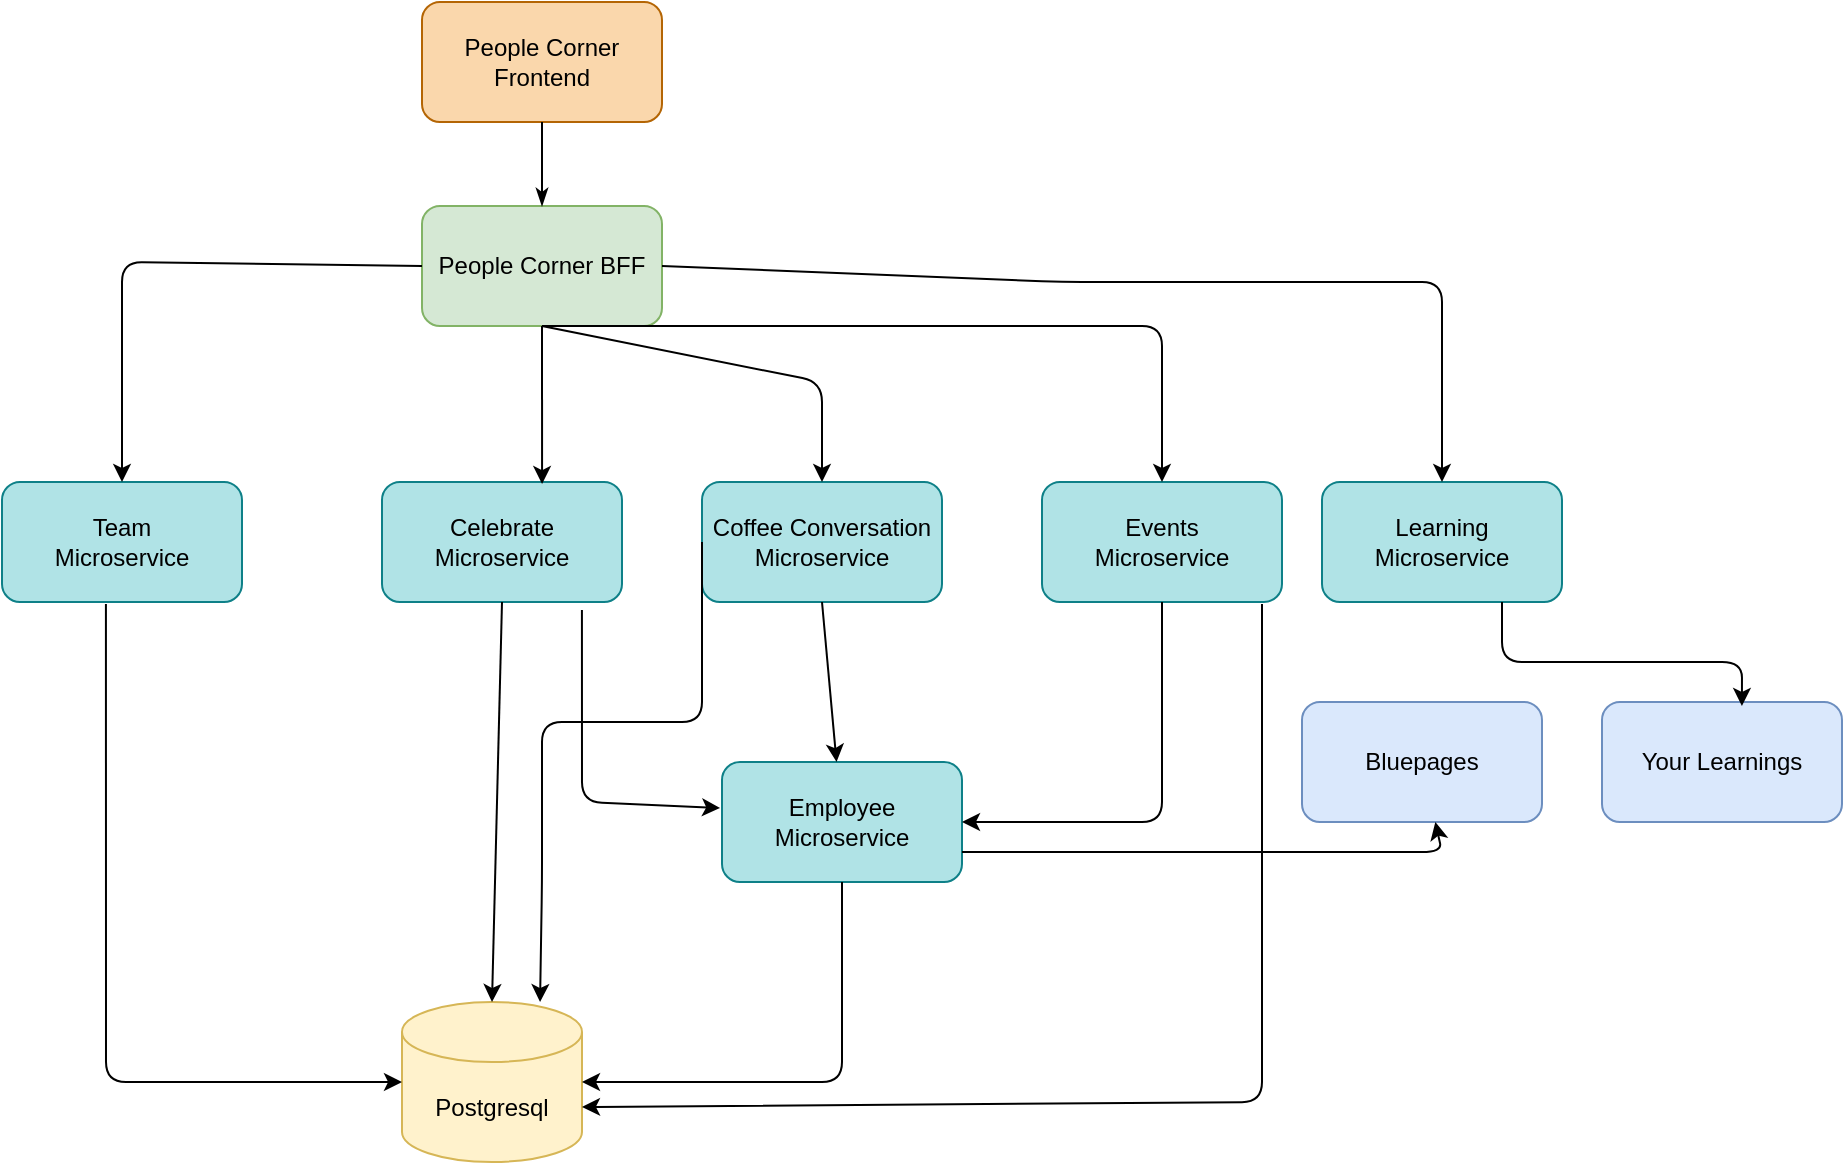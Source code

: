 <mxfile version="13.10.8" type="github">
  <diagram id="JcdzL6HRB9JIexcx_47-" name="Page-1">
    <mxGraphModel dx="946" dy="623" grid="1" gridSize="10" guides="1" tooltips="1" connect="1" arrows="1" fold="1" page="1" pageScale="1" pageWidth="850" pageHeight="1100" math="0" shadow="0">
      <root>
        <mxCell id="0" />
        <mxCell id="1" parent="0" />
        <mxCell id="jyvZzx-nxZELp0weIz12-1" value="People Corner Frontend" style="rounded=1;whiteSpace=wrap;html=1;fillColor=#fad7ac;strokeColor=#b46504;" vertex="1" parent="1">
          <mxGeometry x="340" y="40" width="120" height="60" as="geometry" />
        </mxCell>
        <mxCell id="jyvZzx-nxZELp0weIz12-2" value="People Corner BFF" style="rounded=1;whiteSpace=wrap;html=1;fillColor=#d5e8d4;strokeColor=#82b366;" vertex="1" parent="1">
          <mxGeometry x="340" y="142" width="120" height="60" as="geometry" />
        </mxCell>
        <mxCell id="jyvZzx-nxZELp0weIz12-3" value="Employee Microservice" style="rounded=1;whiteSpace=wrap;html=1;fillColor=#b0e3e6;strokeColor=#0e8088;" vertex="1" parent="1">
          <mxGeometry x="490" y="420" width="120" height="60" as="geometry" />
        </mxCell>
        <mxCell id="jyvZzx-nxZELp0weIz12-4" value="&lt;div&gt;Team&lt;/div&gt;&lt;div&gt; Microservice&lt;/div&gt;" style="rounded=1;whiteSpace=wrap;html=1;fillColor=#b0e3e6;strokeColor=#0e8088;" vertex="1" parent="1">
          <mxGeometry x="130" y="280" width="120" height="60" as="geometry" />
        </mxCell>
        <mxCell id="jyvZzx-nxZELp0weIz12-5" value="&lt;div&gt;Celebrate &lt;br&gt;&lt;/div&gt;&lt;div&gt; Microservice&lt;/div&gt;" style="rounded=1;whiteSpace=wrap;html=1;fillColor=#b0e3e6;strokeColor=#0e8088;" vertex="1" parent="1">
          <mxGeometry x="320" y="280" width="120" height="60" as="geometry" />
        </mxCell>
        <mxCell id="jyvZzx-nxZELp0weIz12-6" value="&lt;div&gt;Coffee Conversation&lt;br&gt;&lt;/div&gt;&lt;div&gt; Microservice&lt;/div&gt;" style="rounded=1;whiteSpace=wrap;html=1;fillColor=#b0e3e6;strokeColor=#0e8088;" vertex="1" parent="1">
          <mxGeometry x="480" y="280" width="120" height="60" as="geometry" />
        </mxCell>
        <mxCell id="jyvZzx-nxZELp0weIz12-7" value="&lt;div&gt;Events&lt;br&gt;&lt;/div&gt;&lt;div&gt; Microservice&lt;/div&gt;" style="rounded=1;whiteSpace=wrap;html=1;fillColor=#b0e3e6;strokeColor=#0e8088;" vertex="1" parent="1">
          <mxGeometry x="650" y="280" width="120" height="60" as="geometry" />
        </mxCell>
        <mxCell id="jyvZzx-nxZELp0weIz12-8" value="Postgresql " style="shape=cylinder3;whiteSpace=wrap;html=1;boundedLbl=1;backgroundOutline=1;size=15;fillColor=#fff2cc;strokeColor=#d6b656;" vertex="1" parent="1">
          <mxGeometry x="330" y="540" width="90" height="80" as="geometry" />
        </mxCell>
        <mxCell id="jyvZzx-nxZELp0weIz12-9" value="" style="endArrow=none;html=1;entryX=0.5;entryY=1;entryDx=0;entryDy=0;exitX=0.5;exitY=0;exitDx=0;exitDy=0;startArrow=classicThin;startFill=1;endFill=0;" edge="1" parent="1" source="jyvZzx-nxZELp0weIz12-2" target="jyvZzx-nxZELp0weIz12-1">
          <mxGeometry width="50" height="50" relative="1" as="geometry">
            <mxPoint x="400" y="350" as="sourcePoint" />
            <mxPoint x="450" y="300" as="targetPoint" />
          </mxGeometry>
        </mxCell>
        <mxCell id="jyvZzx-nxZELp0weIz12-10" value="" style="endArrow=classic;html=1;entryX=0.667;entryY=0.017;entryDx=0;entryDy=0;exitX=0.5;exitY=1;exitDx=0;exitDy=0;entryPerimeter=0;" edge="1" parent="1" source="jyvZzx-nxZELp0weIz12-2" target="jyvZzx-nxZELp0weIz12-5">
          <mxGeometry width="50" height="50" relative="1" as="geometry">
            <mxPoint x="400" y="280" as="sourcePoint" />
            <mxPoint x="450" y="230" as="targetPoint" />
          </mxGeometry>
        </mxCell>
        <mxCell id="jyvZzx-nxZELp0weIz12-11" value="" style="endArrow=classic;html=1;entryX=0.5;entryY=0;entryDx=0;entryDy=0;exitX=0;exitY=0.5;exitDx=0;exitDy=0;" edge="1" parent="1" source="jyvZzx-nxZELp0weIz12-2" target="jyvZzx-nxZELp0weIz12-4">
          <mxGeometry width="50" height="50" relative="1" as="geometry">
            <mxPoint x="410" y="230" as="sourcePoint" />
            <mxPoint x="410.04" y="291.02" as="targetPoint" />
            <Array as="points">
              <mxPoint x="190" y="170" />
              <mxPoint x="190" y="210" />
            </Array>
          </mxGeometry>
        </mxCell>
        <mxCell id="jyvZzx-nxZELp0weIz12-12" value="" style="endArrow=classic;html=1;exitX=0.5;exitY=1;exitDx=0;exitDy=0;entryX=0.5;entryY=0;entryDx=0;entryDy=0;" edge="1" parent="1" source="jyvZzx-nxZELp0weIz12-2" target="jyvZzx-nxZELp0weIz12-6">
          <mxGeometry width="50" height="50" relative="1" as="geometry">
            <mxPoint x="410" y="230" as="sourcePoint" />
            <mxPoint x="200" y="290" as="targetPoint" />
            <Array as="points">
              <mxPoint x="540" y="230" />
            </Array>
          </mxGeometry>
        </mxCell>
        <mxCell id="jyvZzx-nxZELp0weIz12-13" value="" style="endArrow=classic;html=1;entryX=0.5;entryY=0;entryDx=0;entryDy=0;exitX=0.5;exitY=1;exitDx=0;exitDy=0;" edge="1" parent="1" source="jyvZzx-nxZELp0weIz12-2" target="jyvZzx-nxZELp0weIz12-7">
          <mxGeometry width="50" height="50" relative="1" as="geometry">
            <mxPoint x="410" y="230" as="sourcePoint" />
            <mxPoint x="550" y="290" as="targetPoint" />
            <Array as="points">
              <mxPoint x="580" y="202" />
              <mxPoint x="710" y="202" />
            </Array>
          </mxGeometry>
        </mxCell>
        <mxCell id="jyvZzx-nxZELp0weIz12-14" value="" style="endArrow=classic;html=1;entryX=-0.008;entryY=0.383;entryDx=0;entryDy=0;exitX=0.833;exitY=1.067;exitDx=0;exitDy=0;entryPerimeter=0;exitPerimeter=0;" edge="1" parent="1" source="jyvZzx-nxZELp0weIz12-5" target="jyvZzx-nxZELp0weIz12-3">
          <mxGeometry width="50" height="50" relative="1" as="geometry">
            <mxPoint x="400" y="280" as="sourcePoint" />
            <mxPoint x="450" y="230" as="targetPoint" />
            <Array as="points">
              <mxPoint x="420" y="440" />
            </Array>
          </mxGeometry>
        </mxCell>
        <mxCell id="jyvZzx-nxZELp0weIz12-15" value="" style="endArrow=classic;html=1;exitX=0.5;exitY=1;exitDx=0;exitDy=0;" edge="1" parent="1" source="jyvZzx-nxZELp0weIz12-6" target="jyvZzx-nxZELp0weIz12-3">
          <mxGeometry width="50" height="50" relative="1" as="geometry">
            <mxPoint x="550" y="420" as="sourcePoint" />
            <mxPoint x="450" y="230" as="targetPoint" />
          </mxGeometry>
        </mxCell>
        <mxCell id="jyvZzx-nxZELp0weIz12-16" value="" style="endArrow=classic;html=1;exitX=0.5;exitY=1;exitDx=0;exitDy=0;entryX=1;entryY=0.5;entryDx=0;entryDy=0;" edge="1" parent="1" source="jyvZzx-nxZELp0weIz12-7" target="jyvZzx-nxZELp0weIz12-3">
          <mxGeometry width="50" height="50" relative="1" as="geometry">
            <mxPoint x="400" y="280" as="sourcePoint" />
            <mxPoint x="550" y="420" as="targetPoint" />
            <Array as="points">
              <mxPoint x="710" y="400" />
              <mxPoint x="710" y="450" />
            </Array>
          </mxGeometry>
        </mxCell>
        <mxCell id="jyvZzx-nxZELp0weIz12-17" value="" style="endArrow=classic;html=1;exitX=0.433;exitY=1.017;exitDx=0;exitDy=0;exitPerimeter=0;" edge="1" parent="1" source="jyvZzx-nxZELp0weIz12-4" target="jyvZzx-nxZELp0weIz12-8">
          <mxGeometry width="50" height="50" relative="1" as="geometry">
            <mxPoint x="400" y="480" as="sourcePoint" />
            <mxPoint x="450" y="430" as="targetPoint" />
            <Array as="points">
              <mxPoint x="182" y="580" />
            </Array>
          </mxGeometry>
        </mxCell>
        <mxCell id="jyvZzx-nxZELp0weIz12-18" value="" style="endArrow=classic;html=1;exitX=0.5;exitY=1;exitDx=0;exitDy=0;entryX=0.5;entryY=0;entryDx=0;entryDy=0;entryPerimeter=0;" edge="1" parent="1" source="jyvZzx-nxZELp0weIz12-5" target="jyvZzx-nxZELp0weIz12-8">
          <mxGeometry width="50" height="50" relative="1" as="geometry">
            <mxPoint x="400" y="480" as="sourcePoint" />
            <mxPoint x="450" y="430" as="targetPoint" />
          </mxGeometry>
        </mxCell>
        <mxCell id="jyvZzx-nxZELp0weIz12-19" value="" style="endArrow=classic;html=1;entryX=0.767;entryY=0;entryDx=0;entryDy=0;entryPerimeter=0;exitX=0;exitY=0.5;exitDx=0;exitDy=0;" edge="1" parent="1" source="jyvZzx-nxZELp0weIz12-6" target="jyvZzx-nxZELp0weIz12-8">
          <mxGeometry width="50" height="50" relative="1" as="geometry">
            <mxPoint x="400" y="480" as="sourcePoint" />
            <mxPoint x="450" y="430" as="targetPoint" />
            <Array as="points">
              <mxPoint x="480" y="400" />
              <mxPoint x="400" y="400" />
              <mxPoint x="400" y="480" />
            </Array>
          </mxGeometry>
        </mxCell>
        <mxCell id="jyvZzx-nxZELp0weIz12-20" value="" style="endArrow=classic;html=1;entryX=1;entryY=0;entryDx=0;entryDy=52.5;entryPerimeter=0;" edge="1" parent="1" target="jyvZzx-nxZELp0weIz12-8">
          <mxGeometry width="50" height="50" relative="1" as="geometry">
            <mxPoint x="760" y="341" as="sourcePoint" />
            <mxPoint x="370" y="540" as="targetPoint" />
            <Array as="points">
              <mxPoint x="760" y="590" />
            </Array>
          </mxGeometry>
        </mxCell>
        <mxCell id="jyvZzx-nxZELp0weIz12-21" value="" style="endArrow=classic;html=1;entryX=1;entryY=0.5;entryDx=0;entryDy=0;entryPerimeter=0;exitX=0.5;exitY=1;exitDx=0;exitDy=0;" edge="1" parent="1" source="jyvZzx-nxZELp0weIz12-3" target="jyvZzx-nxZELp0weIz12-8">
          <mxGeometry width="50" height="50" relative="1" as="geometry">
            <mxPoint x="400" y="480" as="sourcePoint" />
            <mxPoint x="450" y="430" as="targetPoint" />
            <Array as="points">
              <mxPoint x="550" y="580" />
            </Array>
          </mxGeometry>
        </mxCell>
        <mxCell id="jyvZzx-nxZELp0weIz12-22" value="Learning&lt;div&gt; Microservice&lt;/div&gt;" style="rounded=1;whiteSpace=wrap;html=1;fillColor=#b0e3e6;strokeColor=#0e8088;" vertex="1" parent="1">
          <mxGeometry x="790" y="280" width="120" height="60" as="geometry" />
        </mxCell>
        <mxCell id="jyvZzx-nxZELp0weIz12-23" value="" style="endArrow=classic;html=1;entryX=0.5;entryY=0;entryDx=0;entryDy=0;exitX=1;exitY=0.5;exitDx=0;exitDy=0;" edge="1" parent="1" source="jyvZzx-nxZELp0weIz12-2" target="jyvZzx-nxZELp0weIz12-22">
          <mxGeometry width="50" height="50" relative="1" as="geometry">
            <mxPoint x="410" y="212" as="sourcePoint" />
            <mxPoint x="720" y="290" as="targetPoint" />
            <Array as="points">
              <mxPoint x="660" y="180" />
              <mxPoint x="850" y="180" />
            </Array>
          </mxGeometry>
        </mxCell>
        <mxCell id="jyvZzx-nxZELp0weIz12-24" value="Bluepages" style="rounded=1;whiteSpace=wrap;html=1;fillColor=#dae8fc;strokeColor=#6c8ebf;" vertex="1" parent="1">
          <mxGeometry x="780" y="390" width="120" height="60" as="geometry" />
        </mxCell>
        <mxCell id="jyvZzx-nxZELp0weIz12-25" value="Your Learnings" style="rounded=1;whiteSpace=wrap;html=1;fillColor=#dae8fc;strokeColor=#6c8ebf;" vertex="1" parent="1">
          <mxGeometry x="930" y="390" width="120" height="60" as="geometry" />
        </mxCell>
        <mxCell id="jyvZzx-nxZELp0weIz12-26" value="" style="endArrow=classic;html=1;exitX=1;exitY=0.75;exitDx=0;exitDy=0;" edge="1" parent="1" source="jyvZzx-nxZELp0weIz12-3" target="jyvZzx-nxZELp0weIz12-24">
          <mxGeometry width="50" height="50" relative="1" as="geometry">
            <mxPoint x="570" y="420" as="sourcePoint" />
            <mxPoint x="620" y="370" as="targetPoint" />
            <Array as="points">
              <mxPoint x="850" y="465" />
            </Array>
          </mxGeometry>
        </mxCell>
        <mxCell id="jyvZzx-nxZELp0weIz12-27" value="" style="endArrow=classic;html=1;entryX=0.583;entryY=0.033;entryDx=0;entryDy=0;entryPerimeter=0;exitX=0.75;exitY=1;exitDx=0;exitDy=0;" edge="1" parent="1" source="jyvZzx-nxZELp0weIz12-22" target="jyvZzx-nxZELp0weIz12-25">
          <mxGeometry width="50" height="50" relative="1" as="geometry">
            <mxPoint x="840" y="370" as="sourcePoint" />
            <mxPoint x="620" y="370" as="targetPoint" />
            <Array as="points">
              <mxPoint x="880" y="370" />
              <mxPoint x="1000" y="370" />
            </Array>
          </mxGeometry>
        </mxCell>
      </root>
    </mxGraphModel>
  </diagram>
</mxfile>
